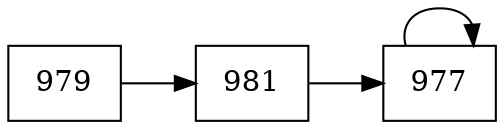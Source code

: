 digraph grafico{
rankdir=LR
node[shape=box]
concentrate=true
compound=true;
nodo979[label ="979"];
nodo979->nodo981
nodo981[label ="981"];
nodo981->nodo977
nodo977[label ="977"];
nodo977->nodo977
nodo977[label ="977"];
}
